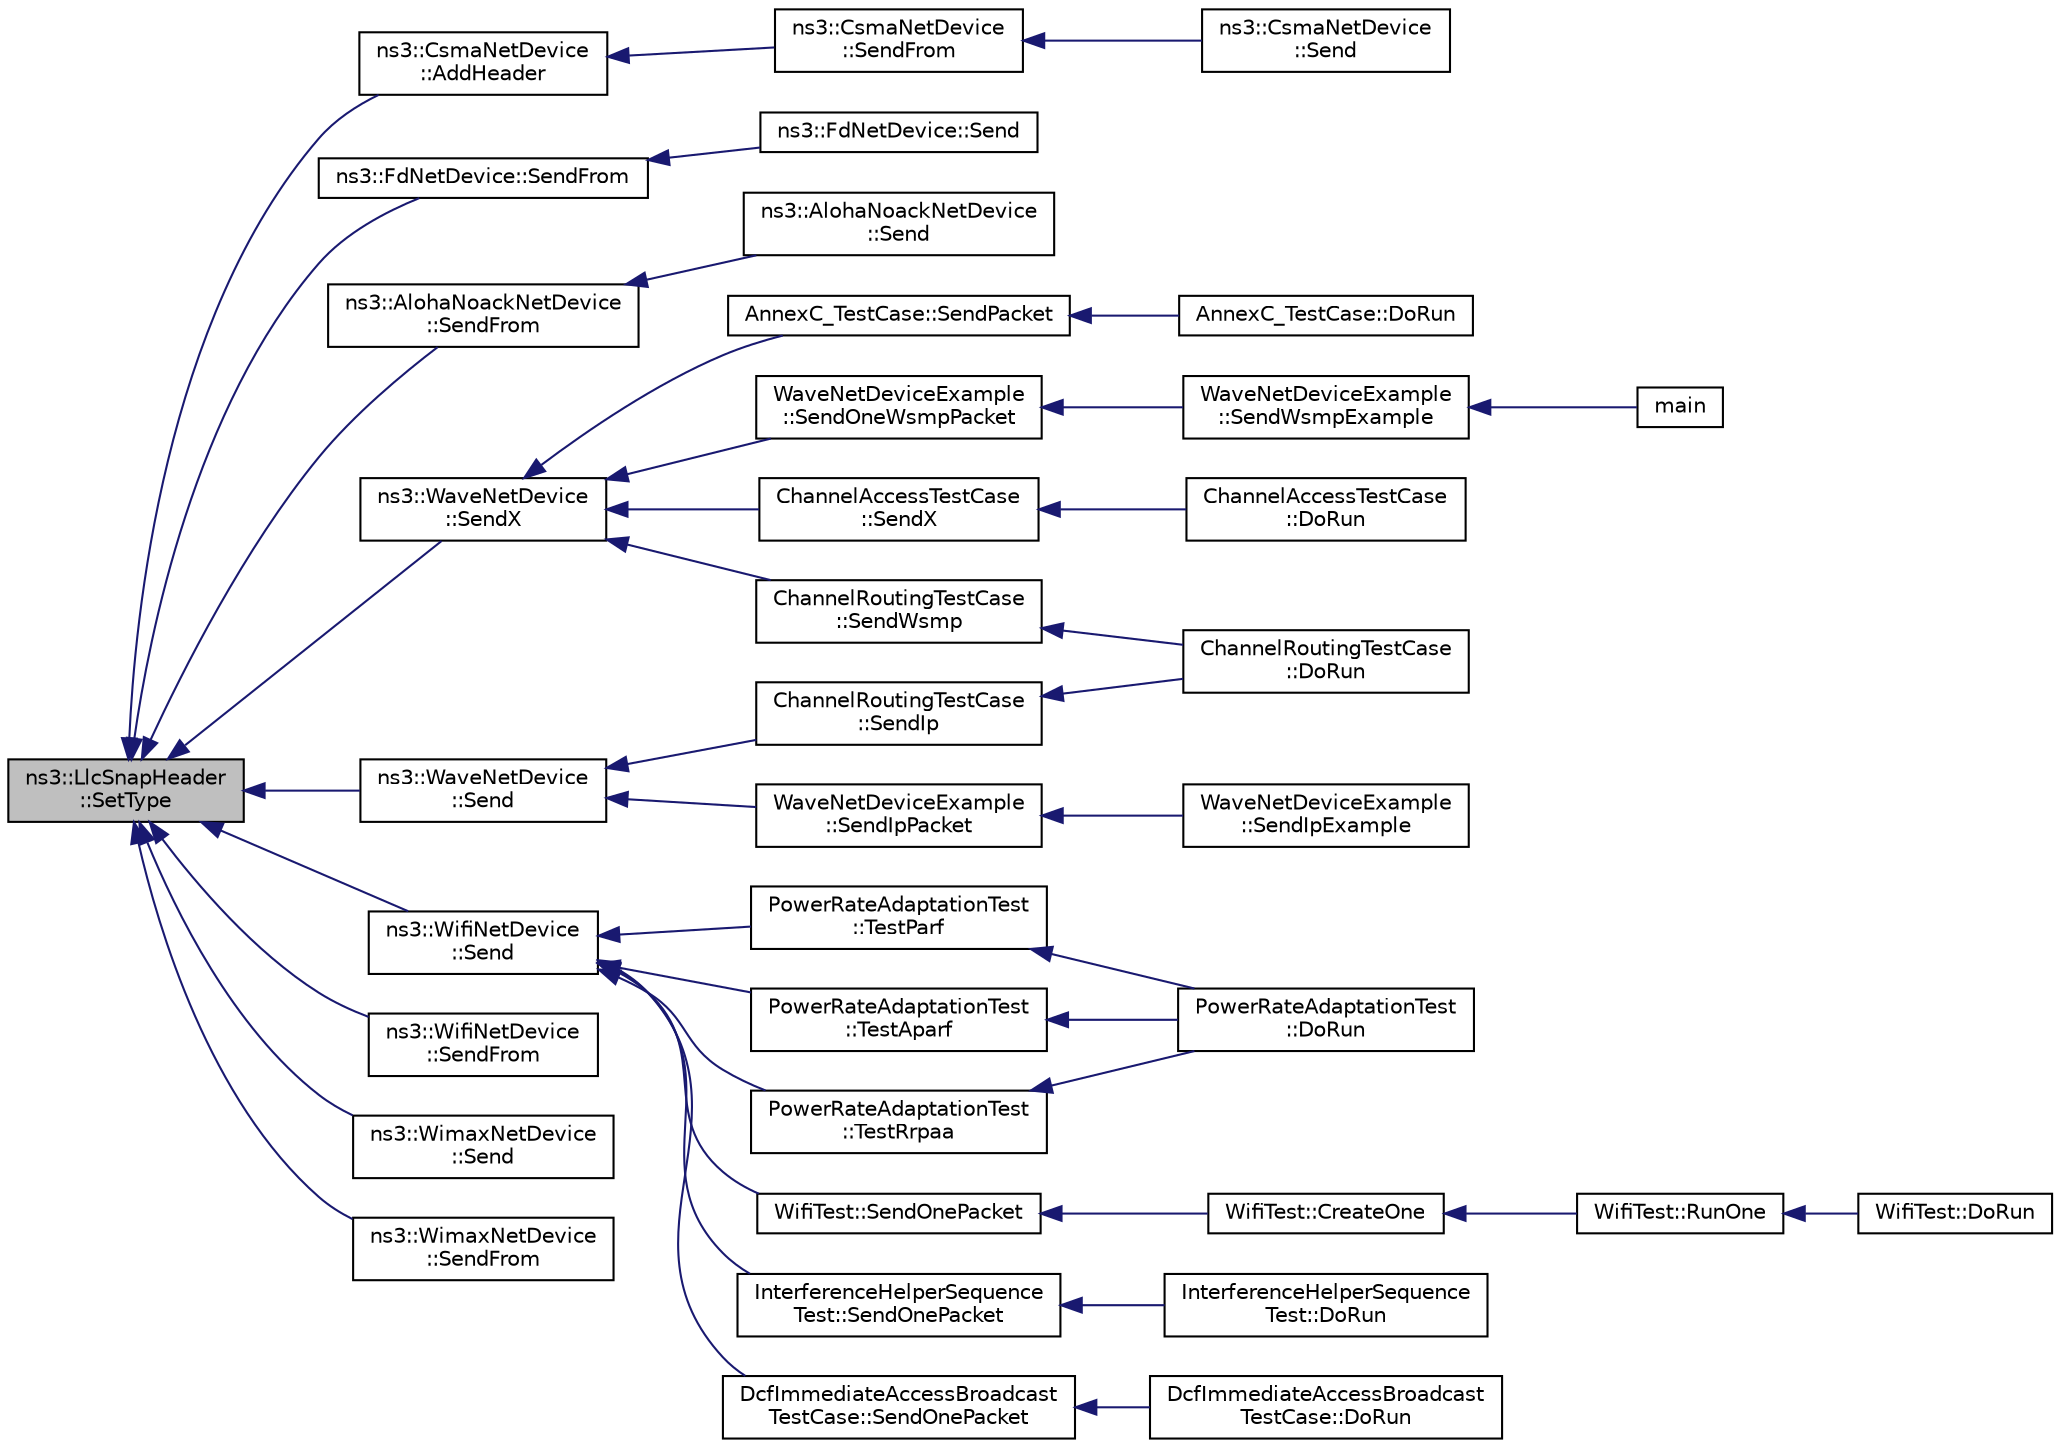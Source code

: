 digraph "ns3::LlcSnapHeader::SetType"
{
  edge [fontname="Helvetica",fontsize="10",labelfontname="Helvetica",labelfontsize="10"];
  node [fontname="Helvetica",fontsize="10",shape=record];
  rankdir="LR";
  Node1 [label="ns3::LlcSnapHeader\l::SetType",height=0.2,width=0.4,color="black", fillcolor="grey75", style="filled", fontcolor="black"];
  Node1 -> Node2 [dir="back",color="midnightblue",fontsize="10",style="solid"];
  Node2 [label="ns3::CsmaNetDevice\l::AddHeader",height=0.2,width=0.4,color="black", fillcolor="white", style="filled",URL="$d4/df2/classns3_1_1CsmaNetDevice.html#a736bf6ce5851ace677f8fc693a92855c"];
  Node2 -> Node3 [dir="back",color="midnightblue",fontsize="10",style="solid"];
  Node3 [label="ns3::CsmaNetDevice\l::SendFrom",height=0.2,width=0.4,color="black", fillcolor="white", style="filled",URL="$d4/df2/classns3_1_1CsmaNetDevice.html#ad7cb5da0e3fb59bd1670c8fa0af4b775"];
  Node3 -> Node4 [dir="back",color="midnightblue",fontsize="10",style="solid"];
  Node4 [label="ns3::CsmaNetDevice\l::Send",height=0.2,width=0.4,color="black", fillcolor="white", style="filled",URL="$d4/df2/classns3_1_1CsmaNetDevice.html#a6d3d0c60f8a2d60fbe006248bb6b119d"];
  Node1 -> Node5 [dir="back",color="midnightblue",fontsize="10",style="solid"];
  Node5 [label="ns3::FdNetDevice::SendFrom",height=0.2,width=0.4,color="black", fillcolor="white", style="filled",URL="$d1/d50/classns3_1_1FdNetDevice.html#acf6a3cd28d254cd41c1776cbb55095cb"];
  Node5 -> Node6 [dir="back",color="midnightblue",fontsize="10",style="solid"];
  Node6 [label="ns3::FdNetDevice::Send",height=0.2,width=0.4,color="black", fillcolor="white", style="filled",URL="$d1/d50/classns3_1_1FdNetDevice.html#aa6a59de8f1c4586446d8d59213f60619"];
  Node1 -> Node7 [dir="back",color="midnightblue",fontsize="10",style="solid"];
  Node7 [label="ns3::AlohaNoackNetDevice\l::SendFrom",height=0.2,width=0.4,color="black", fillcolor="white", style="filled",URL="$d1/dd6/classns3_1_1AlohaNoackNetDevice.html#ad8ce59285f5bcbab9ceaef2d551e3087"];
  Node7 -> Node8 [dir="back",color="midnightblue",fontsize="10",style="solid"];
  Node8 [label="ns3::AlohaNoackNetDevice\l::Send",height=0.2,width=0.4,color="black", fillcolor="white", style="filled",URL="$d1/dd6/classns3_1_1AlohaNoackNetDevice.html#aa5fb8d99bbcfade79b07ff3117dadd41"];
  Node1 -> Node9 [dir="back",color="midnightblue",fontsize="10",style="solid"];
  Node9 [label="ns3::WaveNetDevice\l::SendX",height=0.2,width=0.4,color="black", fillcolor="white", style="filled",URL="$d4/d1c/classns3_1_1WaveNetDevice.html#a99ec2b781006c6011a9667e064843b38"];
  Node9 -> Node10 [dir="back",color="midnightblue",fontsize="10",style="solid"];
  Node10 [label="WaveNetDeviceExample\l::SendOneWsmpPacket",height=0.2,width=0.4,color="black", fillcolor="white", style="filled",URL="$d2/dcc/classWaveNetDeviceExample.html#a2dc13b30baad7f9e0a3f23d3dc60557c"];
  Node10 -> Node11 [dir="back",color="midnightblue",fontsize="10",style="solid"];
  Node11 [label="WaveNetDeviceExample\l::SendWsmpExample",height=0.2,width=0.4,color="black", fillcolor="white", style="filled",URL="$d2/dcc/classWaveNetDeviceExample.html#ad36808acd544ff68268912c9386213fe",tooltip="Send WSMP example function. "];
  Node11 -> Node12 [dir="back",color="midnightblue",fontsize="10",style="solid"];
  Node12 [label="main",height=0.2,width=0.4,color="black", fillcolor="white", style="filled",URL="$d1/dc4/wave-simple-device_8cc.html#a0ddf1224851353fc92bfbff6f499fa97"];
  Node9 -> Node13 [dir="back",color="midnightblue",fontsize="10",style="solid"];
  Node13 [label="ChannelRoutingTestCase\l::SendWsmp",height=0.2,width=0.4,color="black", fillcolor="white", style="filled",URL="$dc/db5/classChannelRoutingTestCase.html#a229a780a8f247ce4c37e164f204fbefe"];
  Node13 -> Node14 [dir="back",color="midnightblue",fontsize="10",style="solid"];
  Node14 [label="ChannelRoutingTestCase\l::DoRun",height=0.2,width=0.4,color="black", fillcolor="white", style="filled",URL="$dc/db5/classChannelRoutingTestCase.html#ab0f86da402dbe311e3ebb5915ffe7e85",tooltip="Implementation to actually run this TestCase. "];
  Node9 -> Node15 [dir="back",color="midnightblue",fontsize="10",style="solid"];
  Node15 [label="ChannelAccessTestCase\l::SendX",height=0.2,width=0.4,color="black", fillcolor="white", style="filled",URL="$d3/d75/classChannelAccessTestCase.html#a372d321c372c644c86ff355e94704eaf"];
  Node15 -> Node16 [dir="back",color="midnightblue",fontsize="10",style="solid"];
  Node16 [label="ChannelAccessTestCase\l::DoRun",height=0.2,width=0.4,color="black", fillcolor="white", style="filled",URL="$d3/d75/classChannelAccessTestCase.html#ad3169383a172cbaf1ed6b94adbe9d33a",tooltip="Implementation to actually run this TestCase. "];
  Node9 -> Node17 [dir="back",color="midnightblue",fontsize="10",style="solid"];
  Node17 [label="AnnexC_TestCase::SendPacket",height=0.2,width=0.4,color="black", fillcolor="white", style="filled",URL="$dd/d0f/classAnnexC__TestCase.html#a6ad361d48194ad49b3856a12db4d4ea7"];
  Node17 -> Node18 [dir="back",color="midnightblue",fontsize="10",style="solid"];
  Node18 [label="AnnexC_TestCase::DoRun",height=0.2,width=0.4,color="black", fillcolor="white", style="filled",URL="$dd/d0f/classAnnexC__TestCase.html#a7b68ef07f88bcfece999dafba55020fa",tooltip="Implementation to actually run this TestCase. "];
  Node1 -> Node19 [dir="back",color="midnightblue",fontsize="10",style="solid"];
  Node19 [label="ns3::WaveNetDevice\l::Send",height=0.2,width=0.4,color="black", fillcolor="white", style="filled",URL="$d4/d1c/classns3_1_1WaveNetDevice.html#a21f1928cbc917375a79cb6ed48f4db3e"];
  Node19 -> Node20 [dir="back",color="midnightblue",fontsize="10",style="solid"];
  Node20 [label="WaveNetDeviceExample\l::SendIpPacket",height=0.2,width=0.4,color="black", fillcolor="white", style="filled",URL="$d2/dcc/classWaveNetDeviceExample.html#a555b10fdbbaa27f47dc1f3487e1dcf0d"];
  Node20 -> Node21 [dir="back",color="midnightblue",fontsize="10",style="solid"];
  Node21 [label="WaveNetDeviceExample\l::SendIpExample",height=0.2,width=0.4,color="black", fillcolor="white", style="filled",URL="$d2/dcc/classWaveNetDeviceExample.html#a97da76e52cd76f5054e8c92cfae01a9e",tooltip="Send IP example function. "];
  Node19 -> Node22 [dir="back",color="midnightblue",fontsize="10",style="solid"];
  Node22 [label="ChannelRoutingTestCase\l::SendIp",height=0.2,width=0.4,color="black", fillcolor="white", style="filled",URL="$dc/db5/classChannelRoutingTestCase.html#a2d9149c5bd4732d6d7d8d768bf3a0da1"];
  Node22 -> Node14 [dir="back",color="midnightblue",fontsize="10",style="solid"];
  Node1 -> Node23 [dir="back",color="midnightblue",fontsize="10",style="solid"];
  Node23 [label="ns3::WifiNetDevice\l::Send",height=0.2,width=0.4,color="black", fillcolor="white", style="filled",URL="$df/d58/classns3_1_1WifiNetDevice.html#a14b6919a10da25e74e1c92554106b2c6"];
  Node23 -> Node24 [dir="back",color="midnightblue",fontsize="10",style="solid"];
  Node24 [label="PowerRateAdaptationTest\l::TestParf",height=0.2,width=0.4,color="black", fillcolor="white", style="filled",URL="$dd/d2b/classPowerRateAdaptationTest.html#a06db52c180644f3b961de054c41f2115",tooltip="Test parf function. "];
  Node24 -> Node25 [dir="back",color="midnightblue",fontsize="10",style="solid"];
  Node25 [label="PowerRateAdaptationTest\l::DoRun",height=0.2,width=0.4,color="black", fillcolor="white", style="filled",URL="$dd/d2b/classPowerRateAdaptationTest.html#aab868cfafe1fcef3c1a777720571147d",tooltip="Implementation to actually run this TestCase. "];
  Node23 -> Node26 [dir="back",color="midnightblue",fontsize="10",style="solid"];
  Node26 [label="PowerRateAdaptationTest\l::TestAparf",height=0.2,width=0.4,color="black", fillcolor="white", style="filled",URL="$dd/d2b/classPowerRateAdaptationTest.html#a3c3954526cb787125fea4c50cfe76174",tooltip="Test aparf function. "];
  Node26 -> Node25 [dir="back",color="midnightblue",fontsize="10",style="solid"];
  Node23 -> Node27 [dir="back",color="midnightblue",fontsize="10",style="solid"];
  Node27 [label="PowerRateAdaptationTest\l::TestRrpaa",height=0.2,width=0.4,color="black", fillcolor="white", style="filled",URL="$dd/d2b/classPowerRateAdaptationTest.html#af0e5f044ed9bdf20dc203926ff8677b4",tooltip="Test rrpaa function. "];
  Node27 -> Node25 [dir="back",color="midnightblue",fontsize="10",style="solid"];
  Node23 -> Node28 [dir="back",color="midnightblue",fontsize="10",style="solid"];
  Node28 [label="WifiTest::SendOnePacket",height=0.2,width=0.4,color="black", fillcolor="white", style="filled",URL="$d4/d72/classWifiTest.html#ab8396decc55a92bc2fe63e02350812a1"];
  Node28 -> Node29 [dir="back",color="midnightblue",fontsize="10",style="solid"];
  Node29 [label="WifiTest::CreateOne",height=0.2,width=0.4,color="black", fillcolor="white", style="filled",URL="$d4/d72/classWifiTest.html#a212be82b387f5446375a45ccbac3561e"];
  Node29 -> Node30 [dir="back",color="midnightblue",fontsize="10",style="solid"];
  Node30 [label="WifiTest::RunOne",height=0.2,width=0.4,color="black", fillcolor="white", style="filled",URL="$d4/d72/classWifiTest.html#a63a3849e54df5628422bbb6260de403a",tooltip="Run one function. "];
  Node30 -> Node31 [dir="back",color="midnightblue",fontsize="10",style="solid"];
  Node31 [label="WifiTest::DoRun",height=0.2,width=0.4,color="black", fillcolor="white", style="filled",URL="$d4/d72/classWifiTest.html#ae54d485b655adb7c86cde1cd79f6c5c0",tooltip="Implementation to actually run this TestCase. "];
  Node23 -> Node32 [dir="back",color="midnightblue",fontsize="10",style="solid"];
  Node32 [label="InterferenceHelperSequence\lTest::SendOnePacket",height=0.2,width=0.4,color="black", fillcolor="white", style="filled",URL="$de/dcf/classInterferenceHelperSequenceTest.html#a500c7f3465551b4e5f46d59c0fccc0eb"];
  Node32 -> Node33 [dir="back",color="midnightblue",fontsize="10",style="solid"];
  Node33 [label="InterferenceHelperSequence\lTest::DoRun",height=0.2,width=0.4,color="black", fillcolor="white", style="filled",URL="$de/dcf/classInterferenceHelperSequenceTest.html#a22be6f3a29ef1f34b740d8b5689f2160",tooltip="Implementation to actually run this TestCase. "];
  Node23 -> Node34 [dir="back",color="midnightblue",fontsize="10",style="solid"];
  Node34 [label="DcfImmediateAccessBroadcast\lTestCase::SendOnePacket",height=0.2,width=0.4,color="black", fillcolor="white", style="filled",URL="$db/d6c/classDcfImmediateAccessBroadcastTestCase.html#ac1f6f4b2af66dda401e082762cee8adb"];
  Node34 -> Node35 [dir="back",color="midnightblue",fontsize="10",style="solid"];
  Node35 [label="DcfImmediateAccessBroadcast\lTestCase::DoRun",height=0.2,width=0.4,color="black", fillcolor="white", style="filled",URL="$db/d6c/classDcfImmediateAccessBroadcastTestCase.html#a60a5b36d456c0c144d85a9be722c1663",tooltip="Implementation to actually run this TestCase. "];
  Node1 -> Node36 [dir="back",color="midnightblue",fontsize="10",style="solid"];
  Node36 [label="ns3::WifiNetDevice\l::SendFrom",height=0.2,width=0.4,color="black", fillcolor="white", style="filled",URL="$df/d58/classns3_1_1WifiNetDevice.html#a7eb4a514b48646c22fcb97e6b38da3d2"];
  Node1 -> Node37 [dir="back",color="midnightblue",fontsize="10",style="solid"];
  Node37 [label="ns3::WimaxNetDevice\l::Send",height=0.2,width=0.4,color="black", fillcolor="white", style="filled",URL="$dc/d52/classns3_1_1WimaxNetDevice.html#a6522541de4777fbe16b98a95d14ec588"];
  Node1 -> Node38 [dir="back",color="midnightblue",fontsize="10",style="solid"];
  Node38 [label="ns3::WimaxNetDevice\l::SendFrom",height=0.2,width=0.4,color="black", fillcolor="white", style="filled",URL="$dc/d52/classns3_1_1WimaxNetDevice.html#a852b3f9de55aa0fac3974e7bb34679e4"];
}
